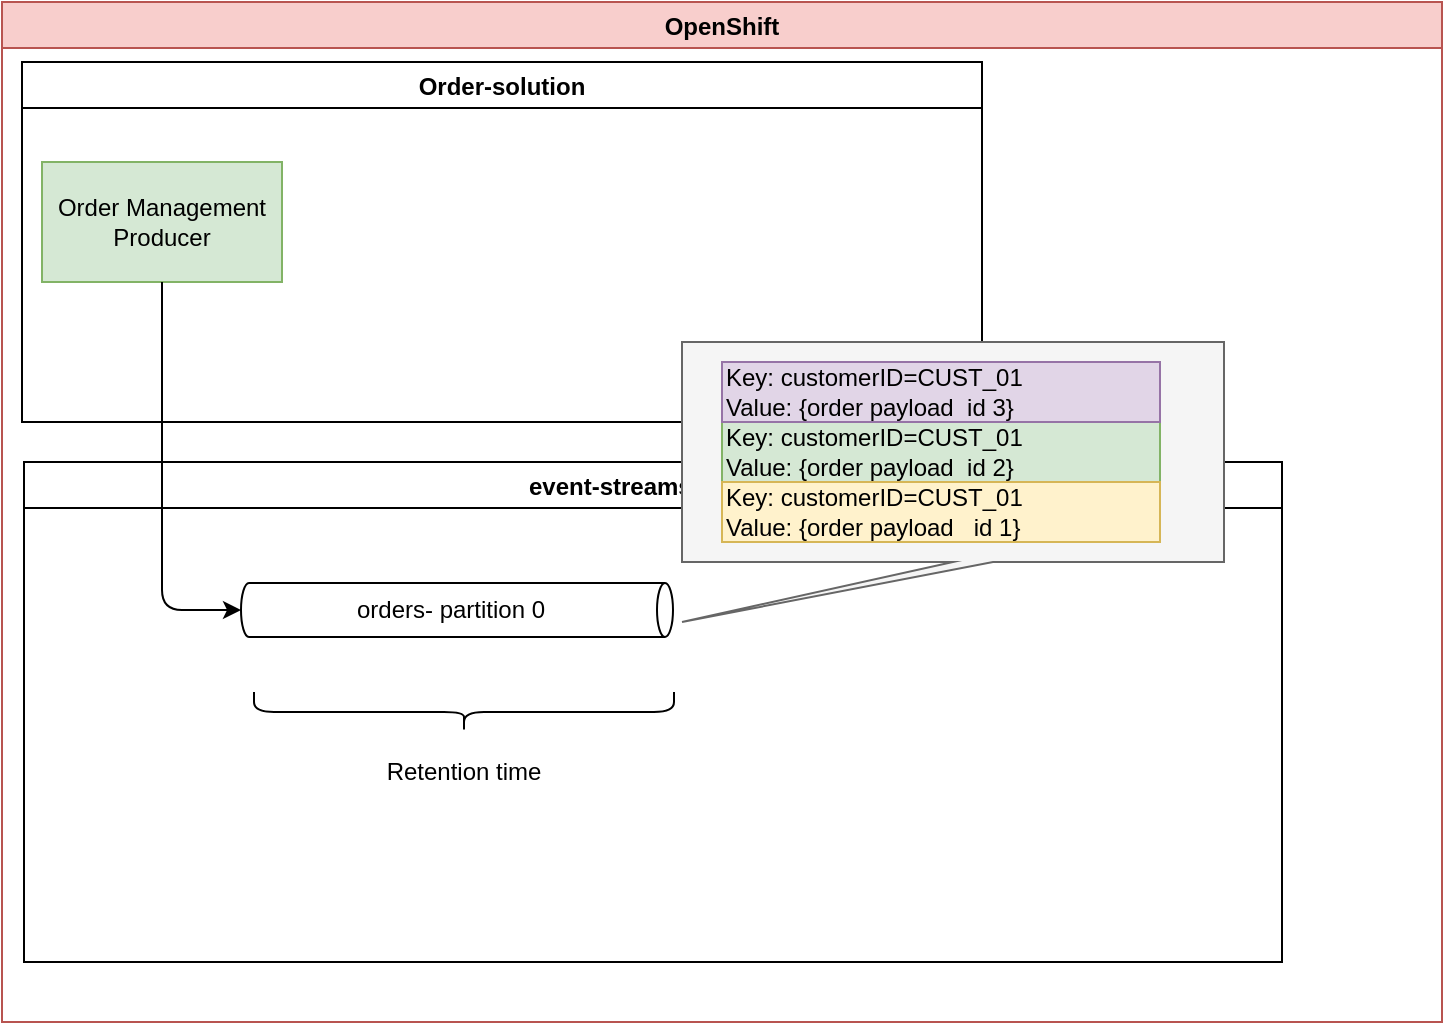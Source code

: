 <mxfile>
    <diagram id="rFmOCMcaIkLP6CqxaiLA" name="Page-1">
        <mxGraphModel dx="898" dy="526" grid="1" gridSize="10" guides="1" tooltips="1" connect="1" arrows="1" fold="1" page="1" pageScale="1" pageWidth="850" pageHeight="1100" math="0" shadow="0">
            <root>
                <mxCell id="0"/>
                <mxCell id="1" parent="0"/>
                <mxCell id="2" value="OpenShift" style="swimlane;fillColor=#f8cecc;strokeColor=#b85450;" parent="1" vertex="1">
                    <mxGeometry x="20" y="10" width="720" height="510" as="geometry"/>
                </mxCell>
                <mxCell id="3" value="Order-solution" style="swimlane;" parent="2" vertex="1">
                    <mxGeometry x="10" y="30" width="480" height="180" as="geometry"/>
                </mxCell>
                <mxCell id="4" value="Order Management Producer" style="rounded=0;whiteSpace=wrap;html=1;fillColor=#d5e8d4;strokeColor=#82b366;" parent="3" vertex="1">
                    <mxGeometry x="10" y="50" width="120" height="60" as="geometry"/>
                </mxCell>
                <mxCell id="10" value="event-streams cluster" style="swimlane;verticalAlign=middle;textDirection=ltr;horizontal=1;" parent="2" vertex="1">
                    <mxGeometry x="11" y="230" width="629" height="250" as="geometry">
                        <mxRectangle x="11" y="320" width="160" height="23" as="alternateBounds"/>
                    </mxGeometry>
                </mxCell>
                <mxCell id="19" value="orders- partition 0&lt;br&gt;" style="shape=cylinder3;whiteSpace=wrap;html=1;boundedLbl=1;backgroundOutline=1;size=4;rotation=90;align=center;horizontal=0;" parent="10" vertex="1">
                    <mxGeometry x="203" y="-34" width="27" height="216" as="geometry"/>
                </mxCell>
                <mxCell id="31" value="" style="shape=callout;whiteSpace=wrap;html=1;perimeter=calloutPerimeter;position2=0;fillColor=#f5f5f5;fontColor=#333333;strokeColor=#666666;" parent="10" vertex="1">
                    <mxGeometry x="329" y="-60" width="271" height="140" as="geometry"/>
                </mxCell>
                <mxCell id="29" value="Key: customerID=CUST_01&lt;br&gt;Value: {order payload&amp;nbsp; id 2}" style="rounded=0;whiteSpace=wrap;html=1;align=left;fillColor=#d5e8d4;strokeColor=#82b366;" parent="10" vertex="1">
                    <mxGeometry x="349" y="-20" width="219" height="30" as="geometry"/>
                </mxCell>
                <mxCell id="30" value="Key: customerID=CUST_01&lt;br&gt;Value: {order payload&amp;nbsp; &amp;nbsp;id 1}" style="rounded=0;whiteSpace=wrap;html=1;align=left;fillColor=#fff2cc;strokeColor=#d6b656;" parent="10" vertex="1">
                    <mxGeometry x="349" y="10" width="219" height="30" as="geometry"/>
                </mxCell>
                <mxCell id="32" value="Key: customerID=CUST_01&lt;br&gt;Value: {order payload&amp;nbsp; id 3}" style="rounded=0;whiteSpace=wrap;html=1;align=left;fillColor=#e1d5e7;strokeColor=#9673a6;" parent="10" vertex="1">
                    <mxGeometry x="349" y="-50" width="219" height="30" as="geometry"/>
                </mxCell>
                <mxCell id="34" value="" style="shape=curlyBracket;whiteSpace=wrap;html=1;rounded=1;flipH=1;rotation=90;" parent="10" vertex="1">
                    <mxGeometry x="210" y="20" width="20" height="210" as="geometry"/>
                </mxCell>
                <mxCell id="36" value="Retention time" style="text;html=1;strokeColor=none;fillColor=none;align=center;verticalAlign=middle;whiteSpace=wrap;rounded=0;" parent="10" vertex="1">
                    <mxGeometry x="160" y="140" width="120" height="30" as="geometry"/>
                </mxCell>
                <mxCell id="21" style="edgeStyle=orthogonalEdgeStyle;html=1;entryX=0.5;entryY=1;entryDx=0;entryDy=0;entryPerimeter=0;" parent="2" source="4" target="19" edge="1">
                    <mxGeometry relative="1" as="geometry"/>
                </mxCell>
            </root>
        </mxGraphModel>
    </diagram>
</mxfile>